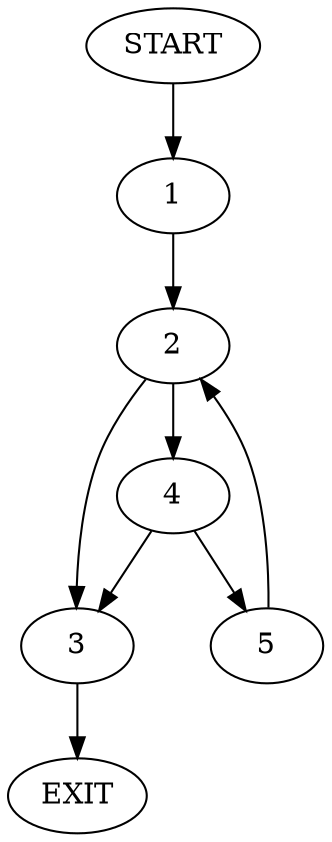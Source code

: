 digraph {
0 [label="START"]
6 [label="EXIT"]
0 -> 1
1 -> 2
2 -> 3
2 -> 4
5 -> 2
3 -> 6
4 -> 5
4 -> 3
}
